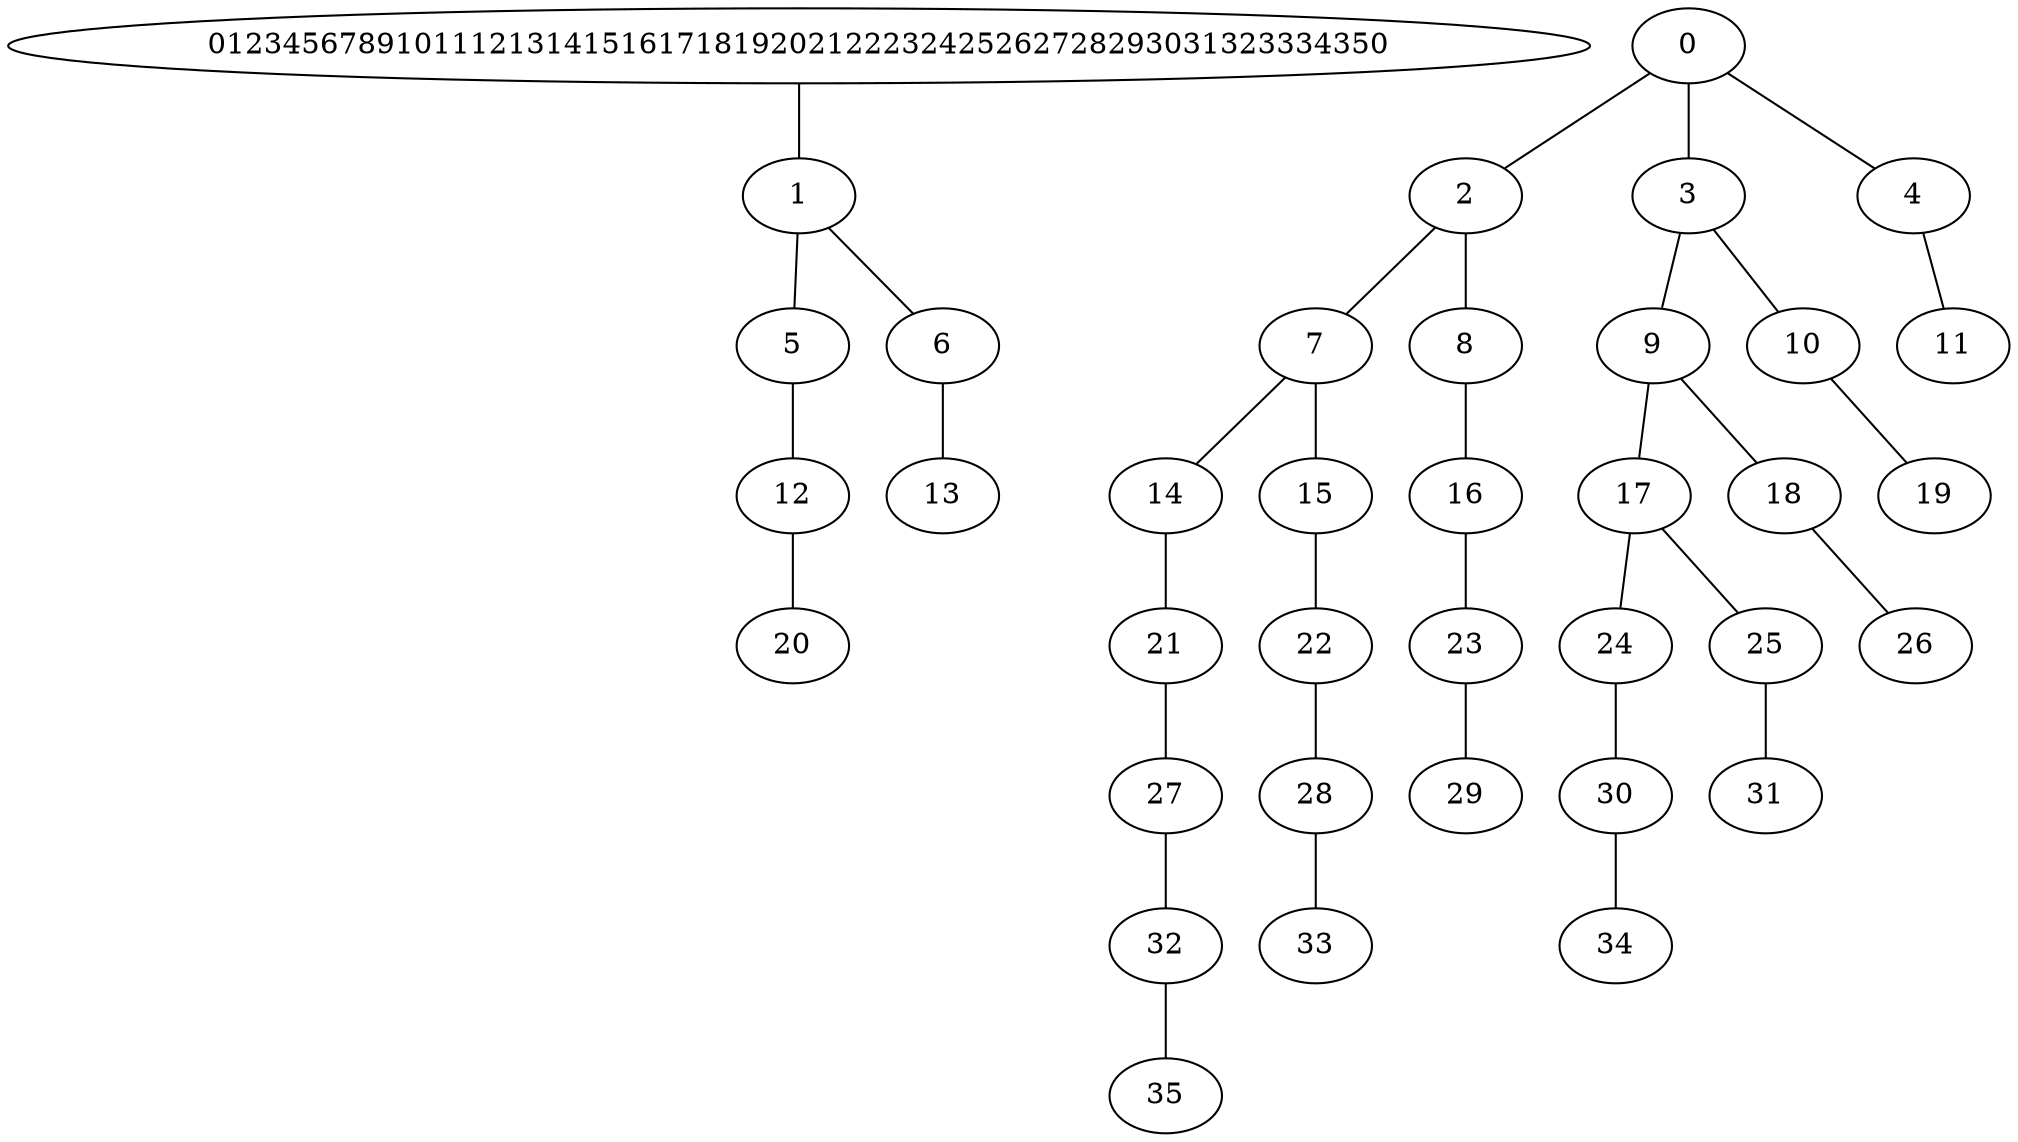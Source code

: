 graph G {
012345678910111213141516171819202122232425262728293031323334350 -- 1
0 -- 2
0 -- 3
0 -- 4
1 -- 5
1 -- 6
2 -- 7
2 -- 8
3 -- 9
3 -- 10
4 -- 11
5 -- 12
6 -- 13
7 -- 14
7 -- 15
8 -- 16
9 -- 17
9 -- 18
10 -- 19
12 -- 20
14 -- 21
15 -- 22
16 -- 23
17 -- 24
17 -- 25
18 -- 26
21 -- 27
22 -- 28
23 -- 29
24 -- 30
25 -- 31
27 -- 32
28 -- 33
30 -- 34
32 -- 35
}
